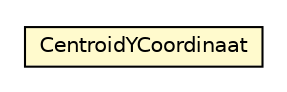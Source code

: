 #!/usr/local/bin/dot
#
# Class diagram 
# Generated by UMLGraph version R5_6-24-gf6e263 (http://www.umlgraph.org/)
#

digraph G {
	edge [fontname="Helvetica",fontsize=10,labelfontname="Helvetica",labelfontsize=10];
	node [fontname="Helvetica",fontsize=10,shape=plaintext];
	nodesep=0.25;
	ranksep=0.5;
	// nl.egem.stuf.sector.bg._0204.ADRFund.CentroidYCoordinaat
	c12952 [label=<<table title="nl.egem.stuf.sector.bg._0204.ADRFund.CentroidYCoordinaat" border="0" cellborder="1" cellspacing="0" cellpadding="2" port="p" bgcolor="lemonChiffon" href="./ADRFund.CentroidYCoordinaat.html">
		<tr><td><table border="0" cellspacing="0" cellpadding="1">
<tr><td align="center" balign="center"> CentroidYCoordinaat </td></tr>
		</table></td></tr>
		</table>>, URL="./ADRFund.CentroidYCoordinaat.html", fontname="Helvetica", fontcolor="black", fontsize=10.0];
}

